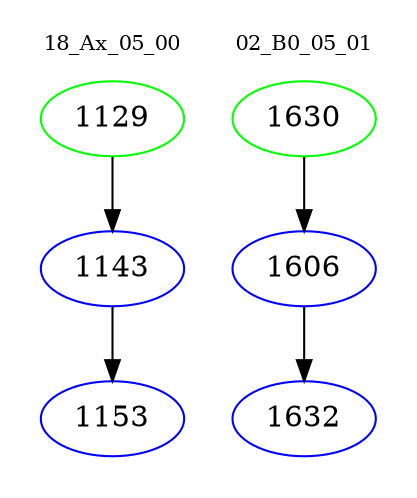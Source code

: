 digraph{
subgraph cluster_0 {
color = white
label = "18_Ax_05_00";
fontsize=10;
T0_1129 [label="1129", color="green"]
T0_1129 -> T0_1143 [color="black"]
T0_1143 [label="1143", color="blue"]
T0_1143 -> T0_1153 [color="black"]
T0_1153 [label="1153", color="blue"]
}
subgraph cluster_1 {
color = white
label = "02_B0_05_01";
fontsize=10;
T1_1630 [label="1630", color="green"]
T1_1630 -> T1_1606 [color="black"]
T1_1606 [label="1606", color="blue"]
T1_1606 -> T1_1632 [color="black"]
T1_1632 [label="1632", color="blue"]
}
}

